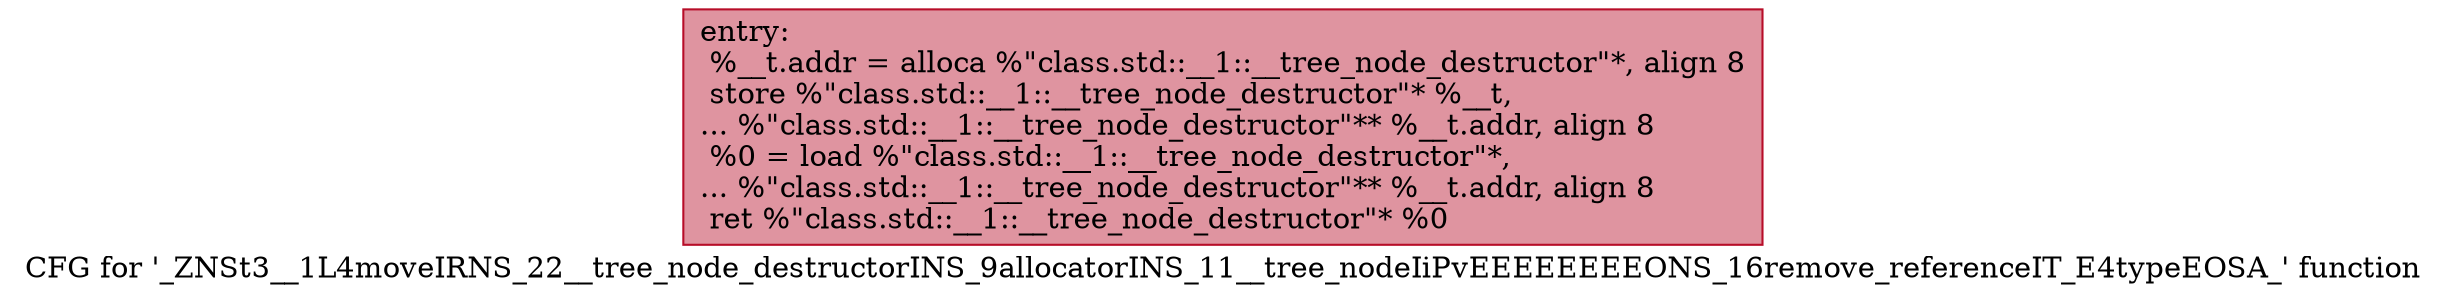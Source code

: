 digraph "CFG for '_ZNSt3__1L4moveIRNS_22__tree_node_destructorINS_9allocatorINS_11__tree_nodeIiPvEEEEEEEEONS_16remove_referenceIT_E4typeEOSA_' function" {
	label="CFG for '_ZNSt3__1L4moveIRNS_22__tree_node_destructorINS_9allocatorINS_11__tree_nodeIiPvEEEEEEEEONS_16remove_referenceIT_E4typeEOSA_' function";

	Node0x60000255e1c0 [shape=record,color="#b70d28ff", style=filled, fillcolor="#b70d2870",label="{entry:\l  %__t.addr = alloca %\"class.std::__1::__tree_node_destructor\"*, align 8\l  store %\"class.std::__1::__tree_node_destructor\"* %__t,\l... %\"class.std::__1::__tree_node_destructor\"** %__t.addr, align 8\l  %0 = load %\"class.std::__1::__tree_node_destructor\"*,\l... %\"class.std::__1::__tree_node_destructor\"** %__t.addr, align 8\l  ret %\"class.std::__1::__tree_node_destructor\"* %0\l}"];
}
